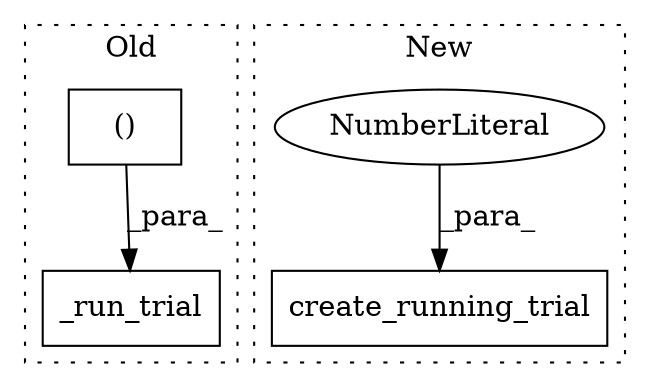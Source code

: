 digraph G {
subgraph cluster0 {
1 [label="()" a="106" s="3553" l="33" shape="box"];
4 [label="_run_trial" a="32" s="3526,3586" l="11,2" shape="box"];
label = "Old";
style="dotted";
}
subgraph cluster1 {
2 [label="create_running_trial" a="32" s="3539,3569" l="21,1" shape="box"];
3 [label="NumberLiteral" a="34" s="3566" l="3" shape="ellipse"];
label = "New";
style="dotted";
}
1 -> 4 [label="_para_"];
3 -> 2 [label="_para_"];
}